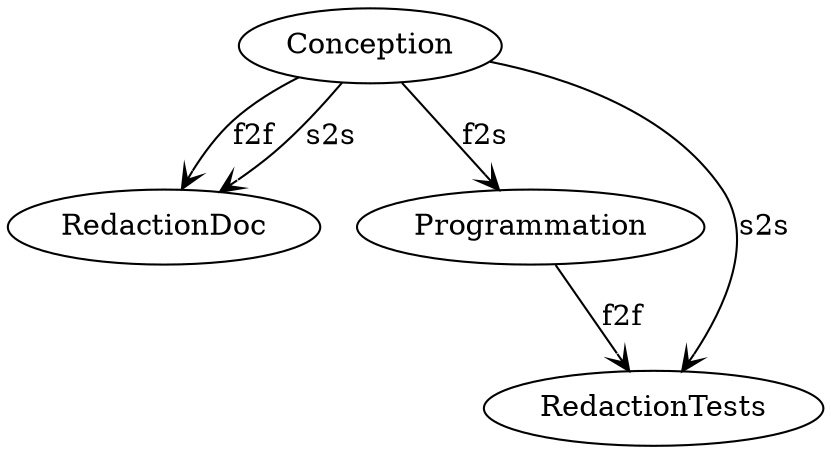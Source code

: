 digraph developpement {
			Conception -> RedactionDoc [arrowhead=vee label=f2f]
			Conception -> RedactionDoc [arrowhead=vee label=s2s]
			Conception -> Programmation [arrowhead=vee label=f2s]
			Conception -> RedactionTests [arrowhead=vee label=s2s]
			Programmation -> RedactionTests [arrowhead=vee label=f2f]
}
